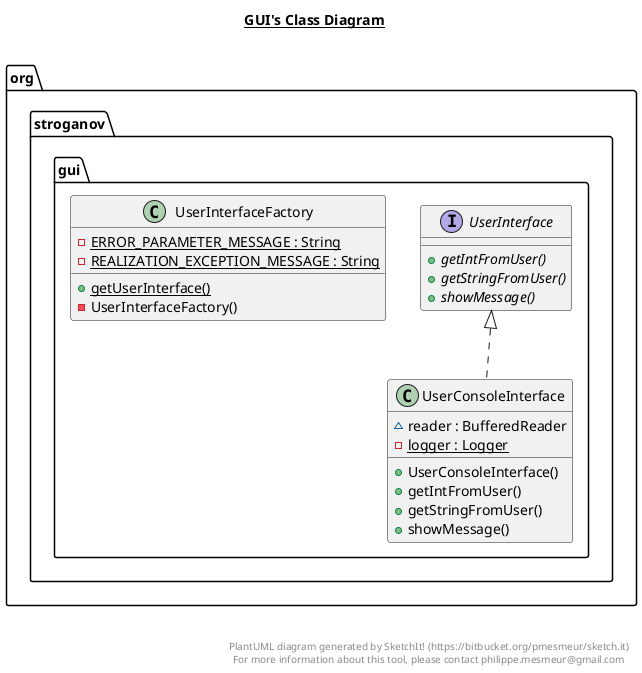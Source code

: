 @startuml

title __GUI's Class Diagram__\n

  namespace org.stroganov {
    namespace gui {
      class org.stroganov.gui.UserConsoleInterface {
          ~ reader : BufferedReader
          {static} - logger : Logger
          + UserConsoleInterface()
          + getIntFromUser()
          + getStringFromUser()
          + showMessage()
      }
    }
  }
  

  namespace org.stroganov {
    namespace gui {
      interface org.stroganov.gui.UserInterface {
          {abstract} + getIntFromUser()
          {abstract} + getStringFromUser()
          {abstract} + showMessage()
      }
    }
  }
  

  namespace org.stroganov {
    namespace gui {
      class org.stroganov.gui.UserInterfaceFactory {
          {static} - ERROR_PARAMETER_MESSAGE : String
          {static} - REALIZATION_EXCEPTION_MESSAGE : String
          {static} + getUserInterface()
          - UserInterfaceFactory()
      }
    }
  }
  

  org.stroganov.gui.UserConsoleInterface .up.|> org.stroganov.gui.UserInterface


right footer


PlantUML diagram generated by SketchIt! (https://bitbucket.org/pmesmeur/sketch.it)
For more information about this tool, please contact philippe.mesmeur@gmail.com
endfooter

@enduml
